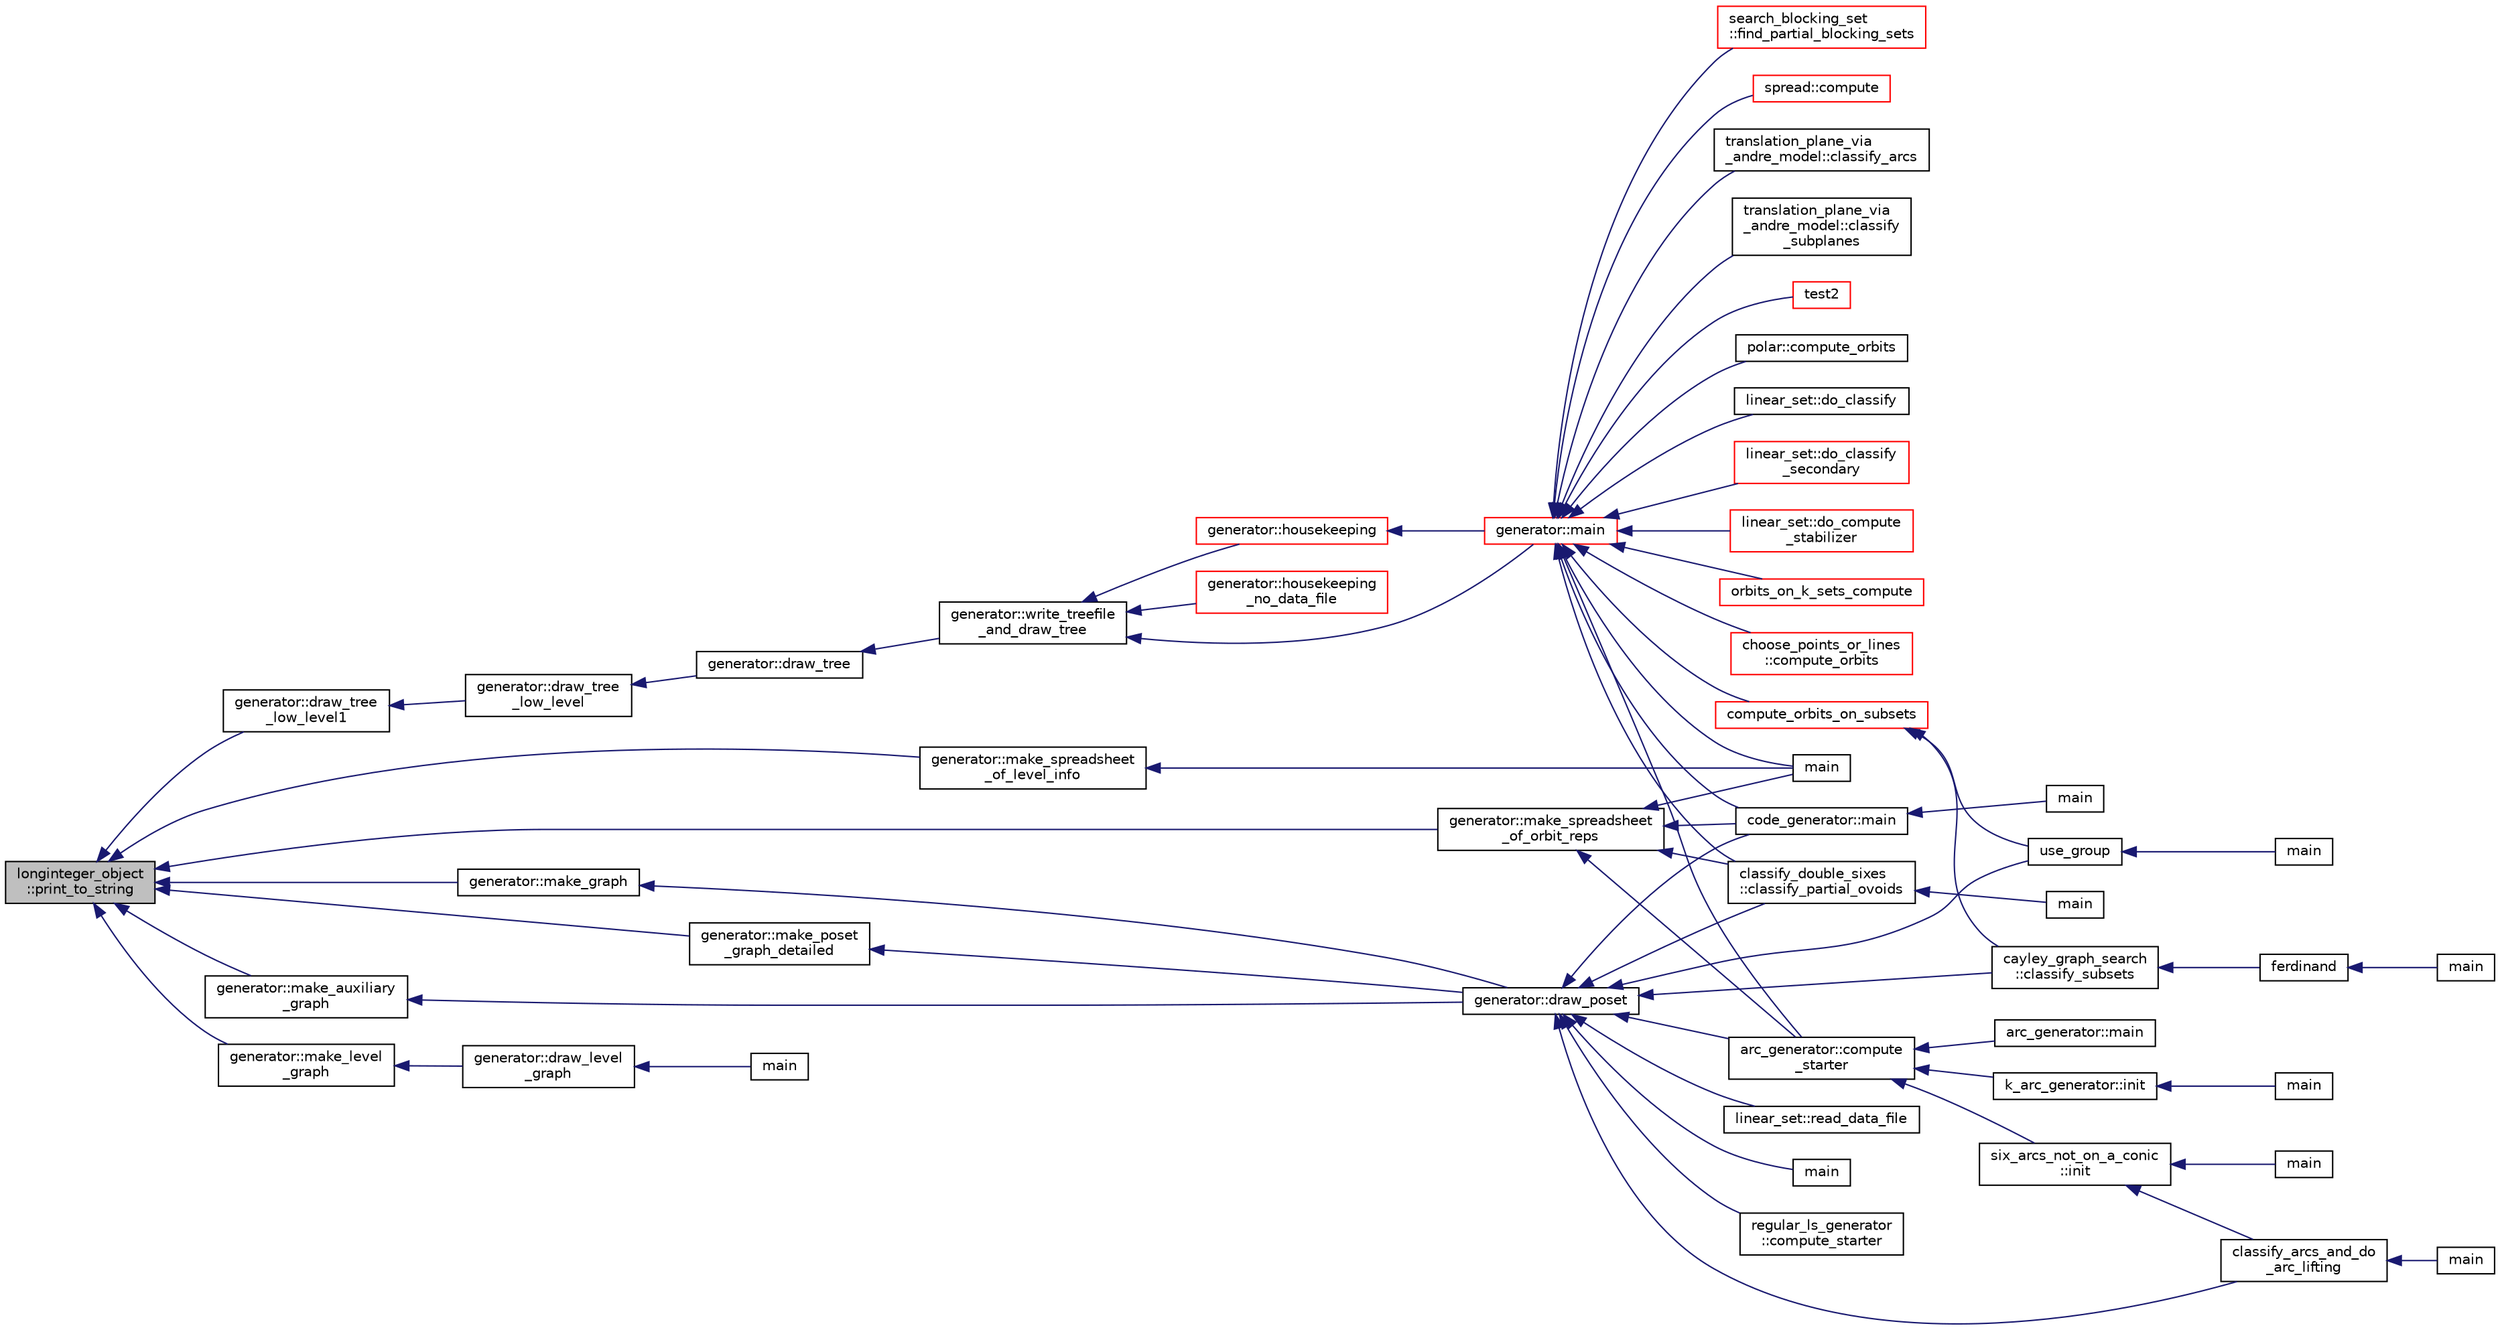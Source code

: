 digraph "longinteger_object::print_to_string"
{
  edge [fontname="Helvetica",fontsize="10",labelfontname="Helvetica",labelfontsize="10"];
  node [fontname="Helvetica",fontsize="10",shape=record];
  rankdir="LR";
  Node3104 [label="longinteger_object\l::print_to_string",height=0.2,width=0.4,color="black", fillcolor="grey75", style="filled", fontcolor="black"];
  Node3104 -> Node3105 [dir="back",color="midnightblue",fontsize="10",style="solid",fontname="Helvetica"];
  Node3105 [label="generator::draw_tree\l_low_level1",height=0.2,width=0.4,color="black", fillcolor="white", style="filled",URL="$d7/d73/classgenerator.html#a05c91a8f773c25fbad2e806201d5f0d3"];
  Node3105 -> Node3106 [dir="back",color="midnightblue",fontsize="10",style="solid",fontname="Helvetica"];
  Node3106 [label="generator::draw_tree\l_low_level",height=0.2,width=0.4,color="black", fillcolor="white", style="filled",URL="$d7/d73/classgenerator.html#a7ec4c0902ecfc19049792b60526ae446"];
  Node3106 -> Node3107 [dir="back",color="midnightblue",fontsize="10",style="solid",fontname="Helvetica"];
  Node3107 [label="generator::draw_tree",height=0.2,width=0.4,color="black", fillcolor="white", style="filled",URL="$d7/d73/classgenerator.html#ae3d68e3de8f4a5decdaef2d8008cd4a6"];
  Node3107 -> Node3108 [dir="back",color="midnightblue",fontsize="10",style="solid",fontname="Helvetica"];
  Node3108 [label="generator::write_treefile\l_and_draw_tree",height=0.2,width=0.4,color="black", fillcolor="white", style="filled",URL="$d7/d73/classgenerator.html#a70c78f45dba413014287e8cde2f7d6b5"];
  Node3108 -> Node3109 [dir="back",color="midnightblue",fontsize="10",style="solid",fontname="Helvetica"];
  Node3109 [label="generator::main",height=0.2,width=0.4,color="red", fillcolor="white", style="filled",URL="$d7/d73/classgenerator.html#a01abff8e9f231bf0d82e2e8e0061f242"];
  Node3109 -> Node3110 [dir="back",color="midnightblue",fontsize="10",style="solid",fontname="Helvetica"];
  Node3110 [label="main",height=0.2,width=0.4,color="black", fillcolor="white", style="filled",URL="$d2/d11/codes_8h.html#a217dbf8b442f20279ea00b898af96f52"];
  Node3109 -> Node3111 [dir="back",color="midnightblue",fontsize="10",style="solid",fontname="Helvetica"];
  Node3111 [label="code_generator::main",height=0.2,width=0.4,color="black", fillcolor="white", style="filled",URL="$db/d37/classcode__generator.html#ab3cf3a306e4032c2b471ac95321c599f"];
  Node3111 -> Node3112 [dir="back",color="midnightblue",fontsize="10",style="solid",fontname="Helvetica"];
  Node3112 [label="main",height=0.2,width=0.4,color="black", fillcolor="white", style="filled",URL="$d4/d4f/codes_8_c.html#a217dbf8b442f20279ea00b898af96f52"];
  Node3109 -> Node3113 [dir="back",color="midnightblue",fontsize="10",style="solid",fontname="Helvetica"];
  Node3113 [label="test2",height=0.2,width=0.4,color="red", fillcolor="white", style="filled",URL="$d9/db0/factor__space_8_c.html#a39d73a812e5fd8f1bc111e948368cb10"];
  Node3109 -> Node3115 [dir="back",color="midnightblue",fontsize="10",style="solid",fontname="Helvetica"];
  Node3115 [label="polar::compute_orbits",height=0.2,width=0.4,color="black", fillcolor="white", style="filled",URL="$da/d1c/classpolar.html#ac4c3c4f95d14c74ff4a3ec3f3479a1da"];
  Node3109 -> Node3116 [dir="back",color="midnightblue",fontsize="10",style="solid",fontname="Helvetica"];
  Node3116 [label="linear_set::do_classify",height=0.2,width=0.4,color="black", fillcolor="white", style="filled",URL="$dd/d86/classlinear__set.html#a3eb2dbce7fa8b71901dfc12f288ddd0c"];
  Node3109 -> Node3117 [dir="back",color="midnightblue",fontsize="10",style="solid",fontname="Helvetica"];
  Node3117 [label="linear_set::do_classify\l_secondary",height=0.2,width=0.4,color="red", fillcolor="white", style="filled",URL="$dd/d86/classlinear__set.html#a47eb7f9995f3343abd3bdfbf9a9a9162"];
  Node3109 -> Node3120 [dir="back",color="midnightblue",fontsize="10",style="solid",fontname="Helvetica"];
  Node3120 [label="linear_set::do_compute\l_stabilizer",height=0.2,width=0.4,color="red", fillcolor="white", style="filled",URL="$dd/d86/classlinear__set.html#ae8f58ded28fb5370f4459cca42b7463b"];
  Node3109 -> Node3123 [dir="back",color="midnightblue",fontsize="10",style="solid",fontname="Helvetica"];
  Node3123 [label="compute_orbits_on_subsets",height=0.2,width=0.4,color="red", fillcolor="white", style="filled",URL="$d3/d35/snakes__and__ladders__global_8_c.html#af33697aede0480110b1227f727252637"];
  Node3123 -> Node3124 [dir="back",color="midnightblue",fontsize="10",style="solid",fontname="Helvetica"];
  Node3124 [label="cayley_graph_search\l::classify_subsets",height=0.2,width=0.4,color="black", fillcolor="white", style="filled",URL="$de/dae/classcayley__graph__search.html#a4cf8a90752e018a281481ac80ad52c4b"];
  Node3124 -> Node3125 [dir="back",color="midnightblue",fontsize="10",style="solid",fontname="Helvetica"];
  Node3125 [label="ferdinand",height=0.2,width=0.4,color="black", fillcolor="white", style="filled",URL="$da/df3/ferdinand_8_c.html#a322b57727d23cf5a0932f11c30ea18d9"];
  Node3125 -> Node3126 [dir="back",color="midnightblue",fontsize="10",style="solid",fontname="Helvetica"];
  Node3126 [label="main",height=0.2,width=0.4,color="black", fillcolor="white", style="filled",URL="$da/df3/ferdinand_8_c.html#a3c04138a5bfe5d72780bb7e82a18e627"];
  Node3123 -> Node3132 [dir="back",color="midnightblue",fontsize="10",style="solid",fontname="Helvetica"];
  Node3132 [label="use_group",height=0.2,width=0.4,color="black", fillcolor="white", style="filled",URL="$d9/d9f/all__cliques_8_c.html#aba62531e97173264c39afe2c7857af31"];
  Node3132 -> Node3133 [dir="back",color="midnightblue",fontsize="10",style="solid",fontname="Helvetica"];
  Node3133 [label="main",height=0.2,width=0.4,color="black", fillcolor="white", style="filled",URL="$d9/d9f/all__cliques_8_c.html#a3c04138a5bfe5d72780bb7e82a18e627"];
  Node3109 -> Node3141 [dir="back",color="midnightblue",fontsize="10",style="solid",fontname="Helvetica"];
  Node3141 [label="orbits_on_k_sets_compute",height=0.2,width=0.4,color="red", fillcolor="white", style="filled",URL="$d3/d35/snakes__and__ladders__global_8_c.html#a96743526b15703539d544499276aaa71"];
  Node3109 -> Node3152 [dir="back",color="midnightblue",fontsize="10",style="solid",fontname="Helvetica"];
  Node3152 [label="arc_generator::compute\l_starter",height=0.2,width=0.4,color="black", fillcolor="white", style="filled",URL="$d4/d21/classarc__generator.html#aad1dcec3a1c302e743d574bd1ac857d9"];
  Node3152 -> Node3151 [dir="back",color="midnightblue",fontsize="10",style="solid",fontname="Helvetica"];
  Node3151 [label="arc_generator::main",height=0.2,width=0.4,color="black", fillcolor="white", style="filled",URL="$d4/d21/classarc__generator.html#ad80140b51b165dad1fe6ab232be7829a"];
  Node3152 -> Node3153 [dir="back",color="midnightblue",fontsize="10",style="solid",fontname="Helvetica"];
  Node3153 [label="k_arc_generator::init",height=0.2,width=0.4,color="black", fillcolor="white", style="filled",URL="$d6/dd8/classk__arc__generator.html#a6036d9f52ede9f8ca681505626b5361d"];
  Node3153 -> Node3154 [dir="back",color="midnightblue",fontsize="10",style="solid",fontname="Helvetica"];
  Node3154 [label="main",height=0.2,width=0.4,color="black", fillcolor="white", style="filled",URL="$d6/d01/k__arc__generator__main_8_c.html#a217dbf8b442f20279ea00b898af96f52"];
  Node3152 -> Node3155 [dir="back",color="midnightblue",fontsize="10",style="solid",fontname="Helvetica"];
  Node3155 [label="six_arcs_not_on_a_conic\l::init",height=0.2,width=0.4,color="black", fillcolor="white", style="filled",URL="$d8/de6/classsix__arcs__not__on__a__conic.html#a7a4d5cf8a098488729934cfa8a70944a"];
  Node3155 -> Node3156 [dir="back",color="midnightblue",fontsize="10",style="solid",fontname="Helvetica"];
  Node3156 [label="classify_arcs_and_do\l_arc_lifting",height=0.2,width=0.4,color="black", fillcolor="white", style="filled",URL="$d6/dc3/arc__lifting__main_8_c.html#afdd7be16f16b8c71e9a72fe5f6a0b59c"];
  Node3156 -> Node3136 [dir="back",color="midnightblue",fontsize="10",style="solid",fontname="Helvetica"];
  Node3136 [label="main",height=0.2,width=0.4,color="black", fillcolor="white", style="filled",URL="$d6/dc3/arc__lifting__main_8_c.html#a217dbf8b442f20279ea00b898af96f52"];
  Node3155 -> Node3140 [dir="back",color="midnightblue",fontsize="10",style="solid",fontname="Helvetica"];
  Node3140 [label="main",height=0.2,width=0.4,color="black", fillcolor="white", style="filled",URL="$d2/dfa/create__surface__main_8_c.html#a217dbf8b442f20279ea00b898af96f52"];
  Node3109 -> Node3157 [dir="back",color="midnightblue",fontsize="10",style="solid",fontname="Helvetica"];
  Node3157 [label="choose_points_or_lines\l::compute_orbits",height=0.2,width=0.4,color="red", fillcolor="white", style="filled",URL="$d6/d75/classchoose__points__or__lines.html#adc353e2d41dc8a39563322c8cdd85f61"];
  Node3109 -> Node3159 [dir="back",color="midnightblue",fontsize="10",style="solid",fontname="Helvetica"];
  Node3159 [label="classify_double_sixes\l::classify_partial_ovoids",height=0.2,width=0.4,color="black", fillcolor="white", style="filled",URL="$dd/d23/classclassify__double__sixes.html#a2253fca143a0e8a3e39655eb05668ae9"];
  Node3159 -> Node3160 [dir="back",color="midnightblue",fontsize="10",style="solid",fontname="Helvetica"];
  Node3160 [label="main",height=0.2,width=0.4,color="black", fillcolor="white", style="filled",URL="$df/df8/surface__classify_8_c.html#a217dbf8b442f20279ea00b898af96f52"];
  Node3109 -> Node3161 [dir="back",color="midnightblue",fontsize="10",style="solid",fontname="Helvetica"];
  Node3161 [label="search_blocking_set\l::find_partial_blocking_sets",height=0.2,width=0.4,color="red", fillcolor="white", style="filled",URL="$dc/d36/classsearch__blocking__set.html#ad3fdb3d356db75a02c406bc9d4e9e9b6"];
  Node3109 -> Node3163 [dir="back",color="midnightblue",fontsize="10",style="solid",fontname="Helvetica"];
  Node3163 [label="spread::compute",height=0.2,width=0.4,color="red", fillcolor="white", style="filled",URL="$da/dc1/classspread.html#a9674466d3e03b8dad79882299c638a21"];
  Node3109 -> Node3165 [dir="back",color="midnightblue",fontsize="10",style="solid",fontname="Helvetica"];
  Node3165 [label="translation_plane_via\l_andre_model::classify_arcs",height=0.2,width=0.4,color="black", fillcolor="white", style="filled",URL="$d1/dcc/classtranslation__plane__via__andre__model.html#ac8f002e812a8b152d41e806688601c5e"];
  Node3109 -> Node3166 [dir="back",color="midnightblue",fontsize="10",style="solid",fontname="Helvetica"];
  Node3166 [label="translation_plane_via\l_andre_model::classify\l_subplanes",height=0.2,width=0.4,color="black", fillcolor="white", style="filled",URL="$d1/dcc/classtranslation__plane__via__andre__model.html#a794fefa95f0a7f7b887133375988ee55"];
  Node3108 -> Node3169 [dir="back",color="midnightblue",fontsize="10",style="solid",fontname="Helvetica"];
  Node3169 [label="generator::housekeeping",height=0.2,width=0.4,color="red", fillcolor="white", style="filled",URL="$d7/d73/classgenerator.html#aaf2bd92e8f74eb9fbc3244a6dde6f78c"];
  Node3169 -> Node3109 [dir="back",color="midnightblue",fontsize="10",style="solid",fontname="Helvetica"];
  Node3108 -> Node3172 [dir="back",color="midnightblue",fontsize="10",style="solid",fontname="Helvetica"];
  Node3172 [label="generator::housekeeping\l_no_data_file",height=0.2,width=0.4,color="red", fillcolor="white", style="filled",URL="$d7/d73/classgenerator.html#a6c09d8dc65abd5c79f3310e8293a56d8"];
  Node3104 -> Node3178 [dir="back",color="midnightblue",fontsize="10",style="solid",fontname="Helvetica"];
  Node3178 [label="generator::make_auxiliary\l_graph",height=0.2,width=0.4,color="black", fillcolor="white", style="filled",URL="$d7/d73/classgenerator.html#aabd85f45e3975dcf5eb15c0509e58392"];
  Node3178 -> Node3179 [dir="back",color="midnightblue",fontsize="10",style="solid",fontname="Helvetica"];
  Node3179 [label="generator::draw_poset",height=0.2,width=0.4,color="black", fillcolor="white", style="filled",URL="$d7/d73/classgenerator.html#aa4f99c75a86701ba85e514a294efdf3a"];
  Node3179 -> Node3150 [dir="back",color="midnightblue",fontsize="10",style="solid",fontname="Helvetica"];
  Node3150 [label="main",height=0.2,width=0.4,color="black", fillcolor="white", style="filled",URL="$d1/d5e/blt__main_8_c.html#a217dbf8b442f20279ea00b898af96f52"];
  Node3179 -> Node3111 [dir="back",color="midnightblue",fontsize="10",style="solid",fontname="Helvetica"];
  Node3179 -> Node3124 [dir="back",color="midnightblue",fontsize="10",style="solid",fontname="Helvetica"];
  Node3179 -> Node3171 [dir="back",color="midnightblue",fontsize="10",style="solid",fontname="Helvetica"];
  Node3171 [label="regular_ls_generator\l::compute_starter",height=0.2,width=0.4,color="black", fillcolor="white", style="filled",URL="$d2/dd8/classregular__ls__generator.html#aa38907741058694a73194b02ceb4a53d"];
  Node3179 -> Node3180 [dir="back",color="midnightblue",fontsize="10",style="solid",fontname="Helvetica"];
  Node3180 [label="linear_set::read_data_file",height=0.2,width=0.4,color="black", fillcolor="white", style="filled",URL="$dd/d86/classlinear__set.html#a9a5cd28cc81be7ee41002b2e3114c2cb"];
  Node3179 -> Node3156 [dir="back",color="midnightblue",fontsize="10",style="solid",fontname="Helvetica"];
  Node3179 -> Node3132 [dir="back",color="midnightblue",fontsize="10",style="solid",fontname="Helvetica"];
  Node3179 -> Node3152 [dir="back",color="midnightblue",fontsize="10",style="solid",fontname="Helvetica"];
  Node3179 -> Node3159 [dir="back",color="midnightblue",fontsize="10",style="solid",fontname="Helvetica"];
  Node3104 -> Node3181 [dir="back",color="midnightblue",fontsize="10",style="solid",fontname="Helvetica"];
  Node3181 [label="generator::make_graph",height=0.2,width=0.4,color="black", fillcolor="white", style="filled",URL="$d7/d73/classgenerator.html#a70dd7819a500c8baef63327eb5d72f4c"];
  Node3181 -> Node3179 [dir="back",color="midnightblue",fontsize="10",style="solid",fontname="Helvetica"];
  Node3104 -> Node3182 [dir="back",color="midnightblue",fontsize="10",style="solid",fontname="Helvetica"];
  Node3182 [label="generator::make_level\l_graph",height=0.2,width=0.4,color="black", fillcolor="white", style="filled",URL="$d7/d73/classgenerator.html#ac5980214ff3f3db0a36011316869c712"];
  Node3182 -> Node3183 [dir="back",color="midnightblue",fontsize="10",style="solid",fontname="Helvetica"];
  Node3183 [label="generator::draw_level\l_graph",height=0.2,width=0.4,color="black", fillcolor="white", style="filled",URL="$d7/d73/classgenerator.html#a6bbc7b7aafea55ff8e202efc43ab263c"];
  Node3183 -> Node3184 [dir="back",color="midnightblue",fontsize="10",style="solid",fontname="Helvetica"];
  Node3184 [label="main",height=0.2,width=0.4,color="black", fillcolor="white", style="filled",URL="$de/d2d/graph_2graph_8_c.html#a217dbf8b442f20279ea00b898af96f52"];
  Node3104 -> Node3185 [dir="back",color="midnightblue",fontsize="10",style="solid",fontname="Helvetica"];
  Node3185 [label="generator::make_poset\l_graph_detailed",height=0.2,width=0.4,color="black", fillcolor="white", style="filled",URL="$d7/d73/classgenerator.html#a4f8b07122d32e3db0788f5a385bb1615"];
  Node3185 -> Node3179 [dir="back",color="midnightblue",fontsize="10",style="solid",fontname="Helvetica"];
  Node3104 -> Node3186 [dir="back",color="midnightblue",fontsize="10",style="solid",fontname="Helvetica"];
  Node3186 [label="generator::make_spreadsheet\l_of_orbit_reps",height=0.2,width=0.4,color="black", fillcolor="white", style="filled",URL="$d7/d73/classgenerator.html#a2fb3f7b149d0207cf859b33529282e22"];
  Node3186 -> Node3110 [dir="back",color="midnightblue",fontsize="10",style="solid",fontname="Helvetica"];
  Node3186 -> Node3111 [dir="back",color="midnightblue",fontsize="10",style="solid",fontname="Helvetica"];
  Node3186 -> Node3152 [dir="back",color="midnightblue",fontsize="10",style="solid",fontname="Helvetica"];
  Node3186 -> Node3159 [dir="back",color="midnightblue",fontsize="10",style="solid",fontname="Helvetica"];
  Node3104 -> Node3187 [dir="back",color="midnightblue",fontsize="10",style="solid",fontname="Helvetica"];
  Node3187 [label="generator::make_spreadsheet\l_of_level_info",height=0.2,width=0.4,color="black", fillcolor="white", style="filled",URL="$d7/d73/classgenerator.html#af24c5959de39cf89f983a29b8f6de902"];
  Node3187 -> Node3110 [dir="back",color="midnightblue",fontsize="10",style="solid",fontname="Helvetica"];
}
